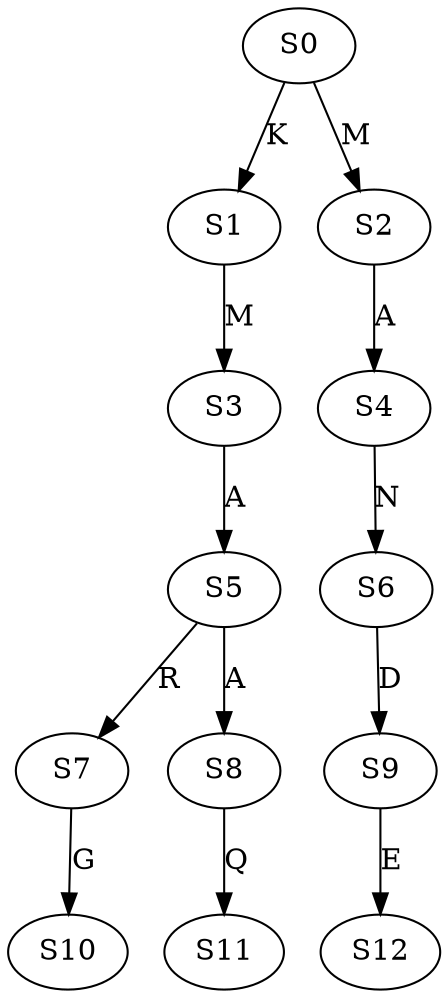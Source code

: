 strict digraph  {
	S0 -> S1 [ label = K ];
	S0 -> S2 [ label = M ];
	S1 -> S3 [ label = M ];
	S2 -> S4 [ label = A ];
	S3 -> S5 [ label = A ];
	S4 -> S6 [ label = N ];
	S5 -> S7 [ label = R ];
	S5 -> S8 [ label = A ];
	S6 -> S9 [ label = D ];
	S7 -> S10 [ label = G ];
	S8 -> S11 [ label = Q ];
	S9 -> S12 [ label = E ];
}
